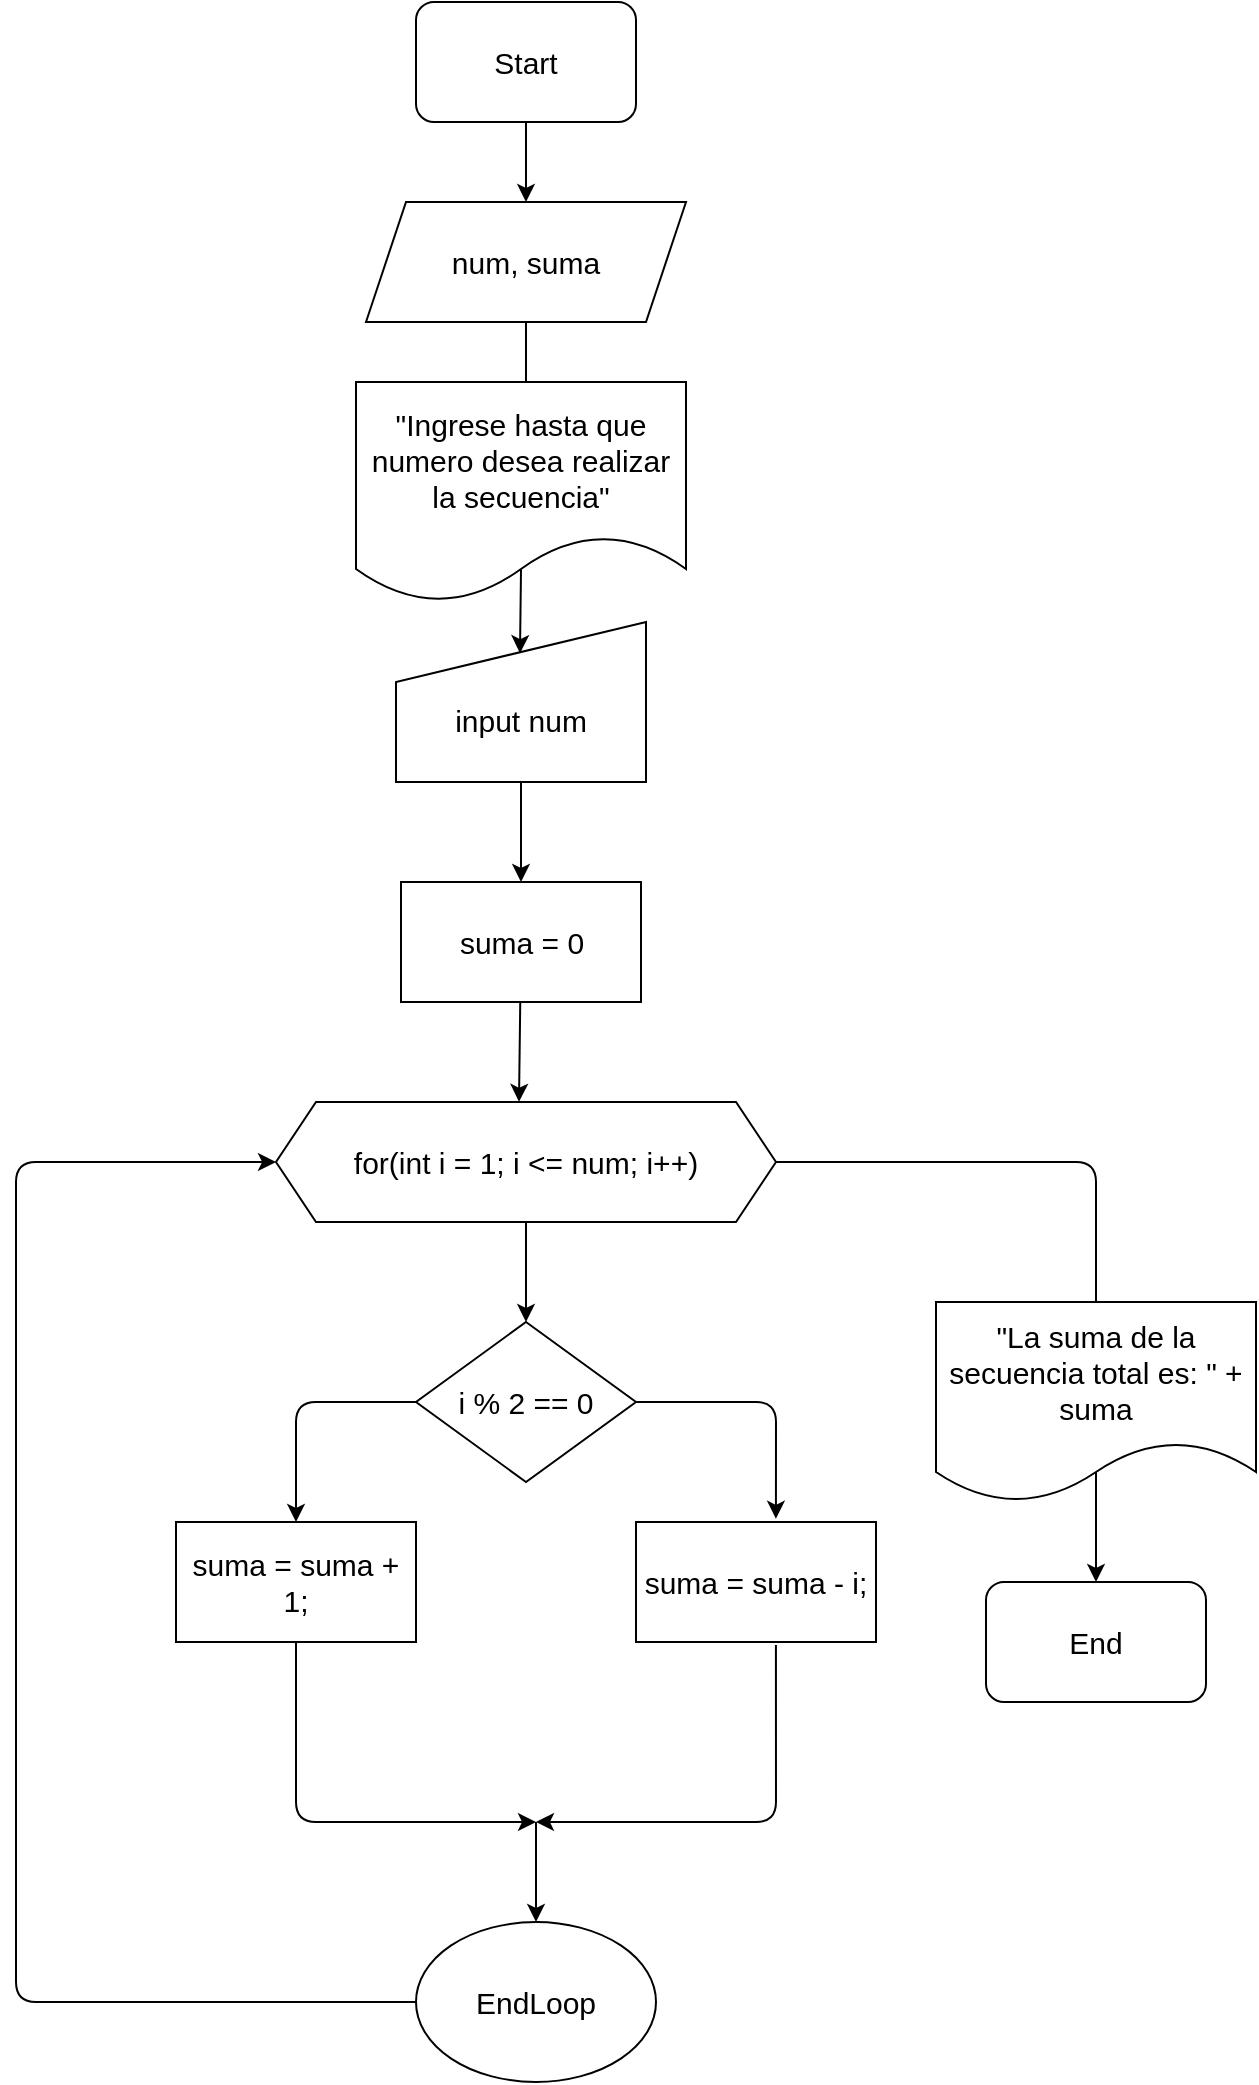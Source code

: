 <mxfile>
    <diagram id="zF33TE6D5cPjfDigW370" name="Page-1">
        <mxGraphModel dx="1541" dy="806" grid="1" gridSize="10" guides="1" tooltips="1" connect="1" arrows="1" fold="1" page="1" pageScale="1" pageWidth="850" pageHeight="1100" math="0" shadow="0">
            <root>
                <mxCell id="0"/>
                <mxCell id="1" parent="0"/>
                <mxCell id="3" style="edgeStyle=none;html=1;fontSize=15;" parent="1" source="2" edge="1">
                    <mxGeometry relative="1" as="geometry">
                        <mxPoint x="435" y="110" as="targetPoint"/>
                    </mxGeometry>
                </mxCell>
                <mxCell id="2" value="Start" style="rounded=1;whiteSpace=wrap;html=1;fontSize=15;" parent="1" vertex="1">
                    <mxGeometry x="380" y="10" width="110" height="60" as="geometry"/>
                </mxCell>
                <mxCell id="5" style="edgeStyle=none;html=1;fontSize=15;" parent="1" source="4" edge="1">
                    <mxGeometry relative="1" as="geometry">
                        <mxPoint x="435" y="210" as="targetPoint"/>
                    </mxGeometry>
                </mxCell>
                <mxCell id="4" value="num, suma" style="shape=parallelogram;perimeter=parallelogramPerimeter;whiteSpace=wrap;html=1;fixedSize=1;fontSize=15;" parent="1" vertex="1">
                    <mxGeometry x="355" y="110" width="160" height="60" as="geometry"/>
                </mxCell>
                <mxCell id="7" style="edgeStyle=none;html=1;exitX=0.5;exitY=0.852;exitDx=0;exitDy=0;exitPerimeter=0;entryX=0.496;entryY=0.195;entryDx=0;entryDy=0;entryPerimeter=0;fontSize=15;" parent="1" source="6" edge="1" target="11">
                    <mxGeometry relative="1" as="geometry">
                        <mxPoint x="432.5" y="330" as="targetPoint"/>
                    </mxGeometry>
                </mxCell>
                <mxCell id="6" value="&quot;Ingrese hasta que numero desea realizar la secuencia&quot;" style="shape=document;whiteSpace=wrap;html=1;boundedLbl=1;fontSize=15;" parent="1" vertex="1">
                    <mxGeometry x="350" y="200" width="165" height="110" as="geometry"/>
                </mxCell>
                <mxCell id="13" value="" style="edgeStyle=none;html=1;fontSize=15;" edge="1" parent="1" source="11" target="12">
                    <mxGeometry relative="1" as="geometry"/>
                </mxCell>
                <mxCell id="11" value="&lt;div&gt;&lt;br&gt;&lt;/div&gt;&lt;div&gt;input num&lt;/div&gt;" style="shape=manualInput;whiteSpace=wrap;html=1;fontSize=15;" vertex="1" parent="1">
                    <mxGeometry x="370" y="320" width="125" height="80" as="geometry"/>
                </mxCell>
                <mxCell id="16" style="edgeStyle=none;html=1;entryX=0.486;entryY=-0.002;entryDx=0;entryDy=0;entryPerimeter=0;fontSize=15;" edge="1" parent="1" source="12" target="14">
                    <mxGeometry relative="1" as="geometry"/>
                </mxCell>
                <mxCell id="12" value="suma = 0" style="whiteSpace=wrap;html=1;fontSize=15;" vertex="1" parent="1">
                    <mxGeometry x="372.5" y="450" width="120" height="60" as="geometry"/>
                </mxCell>
                <mxCell id="18" value="" style="edgeStyle=none;html=1;fontSize=15;" edge="1" parent="1" source="14" target="17">
                    <mxGeometry relative="1" as="geometry"/>
                </mxCell>
                <mxCell id="32" style="edgeStyle=none;html=1;fontSize=15;" edge="1" parent="1" source="14">
                    <mxGeometry relative="1" as="geometry">
                        <mxPoint x="720" y="670" as="targetPoint"/>
                        <Array as="points">
                            <mxPoint x="720" y="590"/>
                        </Array>
                    </mxGeometry>
                </mxCell>
                <mxCell id="14" value="for(int i = 1; i &amp;lt;= num; i++)" style="shape=hexagon;perimeter=hexagonPerimeter2;whiteSpace=wrap;html=1;fixedSize=1;fontSize=15;" vertex="1" parent="1">
                    <mxGeometry x="310" y="560" width="250" height="60" as="geometry"/>
                </mxCell>
                <mxCell id="22" value="" style="edgeStyle=none;html=1;exitX=1;exitY=0.5;exitDx=0;exitDy=0;entryX=0.583;entryY=-0.027;entryDx=0;entryDy=0;entryPerimeter=0;fontSize=15;" edge="1" parent="1" source="17" target="21">
                    <mxGeometry relative="1" as="geometry">
                        <Array as="points">
                            <mxPoint x="560" y="710"/>
                        </Array>
                    </mxGeometry>
                </mxCell>
                <mxCell id="25" style="edgeStyle=none;html=1;entryX=0.5;entryY=0;entryDx=0;entryDy=0;fontSize=15;" edge="1" parent="1" source="17" target="24">
                    <mxGeometry relative="1" as="geometry">
                        <Array as="points">
                            <mxPoint x="320" y="710"/>
                        </Array>
                    </mxGeometry>
                </mxCell>
                <mxCell id="17" value="i % 2 == 0" style="rhombus;whiteSpace=wrap;html=1;fontSize=15;" vertex="1" parent="1">
                    <mxGeometry x="380" y="670" width="110" height="80" as="geometry"/>
                </mxCell>
                <mxCell id="27" style="edgeStyle=none;html=1;exitX=0.583;exitY=1.025;exitDx=0;exitDy=0;exitPerimeter=0;fontSize=15;" edge="1" parent="1" source="21">
                    <mxGeometry relative="1" as="geometry">
                        <mxPoint x="440" y="920" as="targetPoint"/>
                        <Array as="points">
                            <mxPoint x="560" y="920"/>
                        </Array>
                    </mxGeometry>
                </mxCell>
                <mxCell id="21" value="suma = suma - i;" style="whiteSpace=wrap;html=1;fontSize=15;" vertex="1" parent="1">
                    <mxGeometry x="490" y="770" width="120" height="60" as="geometry"/>
                </mxCell>
                <mxCell id="26" style="edgeStyle=none;html=1;fontSize=15;" edge="1" parent="1" source="24">
                    <mxGeometry relative="1" as="geometry">
                        <mxPoint x="440" y="920" as="targetPoint"/>
                        <Array as="points">
                            <mxPoint x="320" y="920"/>
                        </Array>
                    </mxGeometry>
                </mxCell>
                <mxCell id="24" value="suma = suma + 1;" style="whiteSpace=wrap;html=1;fontSize=15;" vertex="1" parent="1">
                    <mxGeometry x="260" y="770" width="120" height="60" as="geometry"/>
                </mxCell>
                <mxCell id="31" style="edgeStyle=none;html=1;entryX=0;entryY=0.5;entryDx=0;entryDy=0;fontSize=15;" edge="1" parent="1" source="29" target="14">
                    <mxGeometry relative="1" as="geometry">
                        <Array as="points">
                            <mxPoint x="180" y="1010"/>
                            <mxPoint x="180" y="590"/>
                        </Array>
                    </mxGeometry>
                </mxCell>
                <mxCell id="29" value="EndLoop" style="ellipse;whiteSpace=wrap;html=1;fontSize=15;" vertex="1" parent="1">
                    <mxGeometry x="380" y="970" width="120" height="80" as="geometry"/>
                </mxCell>
                <mxCell id="30" value="" style="edgeStyle=none;orthogonalLoop=1;jettySize=auto;html=1;entryX=0.5;entryY=0;entryDx=0;entryDy=0;fontSize=15;" edge="1" parent="1" target="29">
                    <mxGeometry width="100" relative="1" as="geometry">
                        <mxPoint x="440" y="920" as="sourcePoint"/>
                        <mxPoint x="570" y="970" as="targetPoint"/>
                        <Array as="points"/>
                    </mxGeometry>
                </mxCell>
                <mxCell id="35" style="edgeStyle=none;html=1;entryX=0.5;entryY=0;entryDx=0;entryDy=0;exitX=0.5;exitY=0.828;exitDx=0;exitDy=0;exitPerimeter=0;fontSize=15;" edge="1" parent="1" source="33" target="34">
                    <mxGeometry relative="1" as="geometry"/>
                </mxCell>
                <mxCell id="33" value="&quot;La suma de la secuencia total es: &quot; + suma" style="shape=document;whiteSpace=wrap;html=1;boundedLbl=1;fontSize=15;" vertex="1" parent="1">
                    <mxGeometry x="640" y="660" width="160" height="100" as="geometry"/>
                </mxCell>
                <mxCell id="34" value="End" style="rounded=1;whiteSpace=wrap;html=1;fontSize=15;" vertex="1" parent="1">
                    <mxGeometry x="665" y="800" width="110" height="60" as="geometry"/>
                </mxCell>
            </root>
        </mxGraphModel>
    </diagram>
</mxfile>